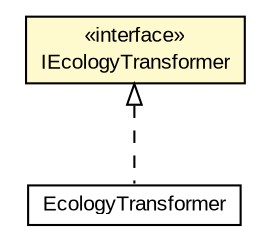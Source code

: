 #!/usr/local/bin/dot
#
# Class diagram 
# Generated by UMLGraph version R5_6-24-gf6e263 (http://www.umlgraph.org/)
#

digraph G {
	edge [fontname="arial",fontsize=10,labelfontname="arial",labelfontsize=10];
	node [fontname="arial",fontsize=10,shape=plaintext];
	nodesep=0.25;
	ranksep=0.5;
	// edu.arizona.biosemantics.semanticmarkup.markupelement.ecology.transform.IEcologyTransformer
	c77780 [label=<<table title="edu.arizona.biosemantics.semanticmarkup.markupelement.ecology.transform.IEcologyTransformer" border="0" cellborder="1" cellspacing="0" cellpadding="2" port="p" bgcolor="lemonChiffon" href="./IEcologyTransformer.html">
		<tr><td><table border="0" cellspacing="0" cellpadding="1">
<tr><td align="center" balign="center"> &#171;interface&#187; </td></tr>
<tr><td align="center" balign="center"> IEcologyTransformer </td></tr>
		</table></td></tr>
		</table>>, URL="./IEcologyTransformer.html", fontname="arial", fontcolor="black", fontsize=10.0];
	// edu.arizona.biosemantics.semanticmarkup.markupelement.ecology.transform.EcologyTransformer
	c77781 [label=<<table title="edu.arizona.biosemantics.semanticmarkup.markupelement.ecology.transform.EcologyTransformer" border="0" cellborder="1" cellspacing="0" cellpadding="2" port="p" href="./EcologyTransformer.html">
		<tr><td><table border="0" cellspacing="0" cellpadding="1">
<tr><td align="center" balign="center"> EcologyTransformer </td></tr>
		</table></td></tr>
		</table>>, URL="./EcologyTransformer.html", fontname="arial", fontcolor="black", fontsize=10.0];
	//edu.arizona.biosemantics.semanticmarkup.markupelement.ecology.transform.EcologyTransformer implements edu.arizona.biosemantics.semanticmarkup.markupelement.ecology.transform.IEcologyTransformer
	c77780:p -> c77781:p [dir=back,arrowtail=empty,style=dashed];
}

